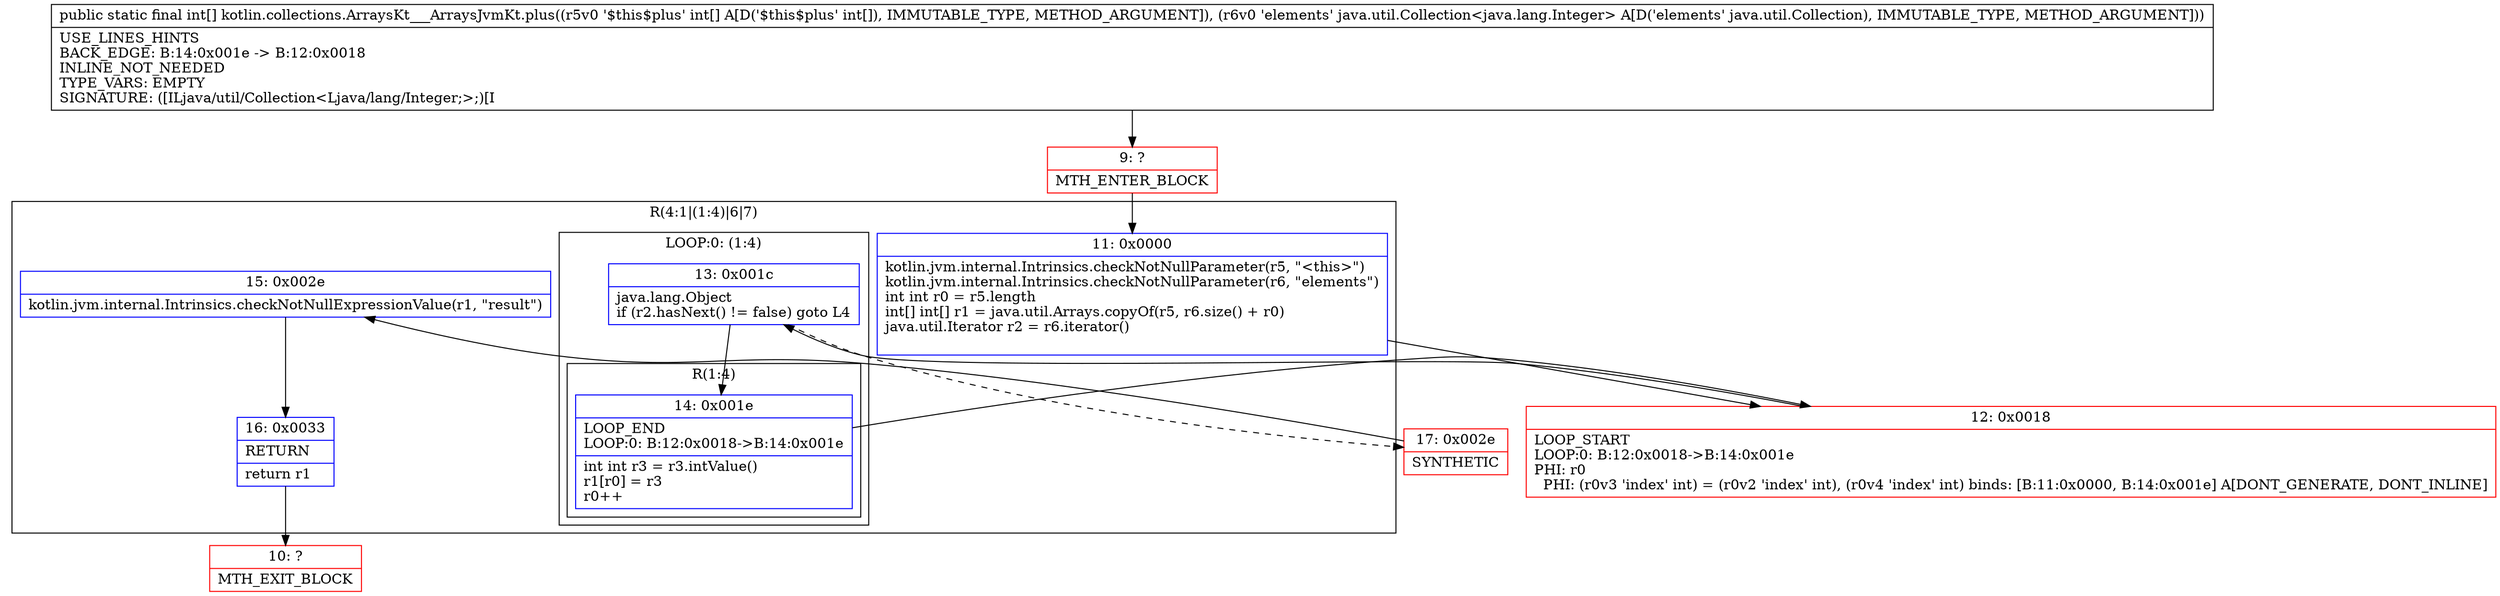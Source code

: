 digraph "CFG forkotlin.collections.ArraysKt___ArraysJvmKt.plus([ILjava\/util\/Collection;)[I" {
subgraph cluster_Region_1326538394 {
label = "R(4:1|(1:4)|6|7)";
node [shape=record,color=blue];
Node_11 [shape=record,label="{11\:\ 0x0000|kotlin.jvm.internal.Intrinsics.checkNotNullParameter(r5, \"\<this\>\")\lkotlin.jvm.internal.Intrinsics.checkNotNullParameter(r6, \"elements\")\lint int r0 = r5.length\lint[] int[] r1 = java.util.Arrays.copyOf(r5, r6.size() + r0)\ljava.util.Iterator r2 = r6.iterator()\l\l}"];
subgraph cluster_LoopRegion_2050242358 {
label = "LOOP:0: (1:4)";
node [shape=record,color=blue];
Node_13 [shape=record,label="{13\:\ 0x001c|java.lang.Object \lif (r2.hasNext() != false) goto L4\l}"];
subgraph cluster_Region_1769407865 {
label = "R(1:4)";
node [shape=record,color=blue];
Node_14 [shape=record,label="{14\:\ 0x001e|LOOP_END\lLOOP:0: B:12:0x0018\-\>B:14:0x001e\l|int int r3 = r3.intValue()\lr1[r0] = r3\lr0++\l}"];
}
}
Node_15 [shape=record,label="{15\:\ 0x002e|kotlin.jvm.internal.Intrinsics.checkNotNullExpressionValue(r1, \"result\")\l}"];
Node_16 [shape=record,label="{16\:\ 0x0033|RETURN\l|return r1\l}"];
}
Node_9 [shape=record,color=red,label="{9\:\ ?|MTH_ENTER_BLOCK\l}"];
Node_12 [shape=record,color=red,label="{12\:\ 0x0018|LOOP_START\lLOOP:0: B:12:0x0018\-\>B:14:0x001e\lPHI: r0 \l  PHI: (r0v3 'index' int) = (r0v2 'index' int), (r0v4 'index' int) binds: [B:11:0x0000, B:14:0x001e] A[DONT_GENERATE, DONT_INLINE]\l}"];
Node_17 [shape=record,color=red,label="{17\:\ 0x002e|SYNTHETIC\l}"];
Node_10 [shape=record,color=red,label="{10\:\ ?|MTH_EXIT_BLOCK\l}"];
MethodNode[shape=record,label="{public static final int[] kotlin.collections.ArraysKt___ArraysJvmKt.plus((r5v0 '$this$plus' int[] A[D('$this$plus' int[]), IMMUTABLE_TYPE, METHOD_ARGUMENT]), (r6v0 'elements' java.util.Collection\<java.lang.Integer\> A[D('elements' java.util.Collection), IMMUTABLE_TYPE, METHOD_ARGUMENT]))  | USE_LINES_HINTS\lBACK_EDGE: B:14:0x001e \-\> B:12:0x0018\lINLINE_NOT_NEEDED\lTYPE_VARS: EMPTY\lSIGNATURE: ([ILjava\/util\/Collection\<Ljava\/lang\/Integer;\>;)[I\l}"];
MethodNode -> Node_9;Node_11 -> Node_12;
Node_13 -> Node_14;
Node_13 -> Node_17[style=dashed];
Node_14 -> Node_12;
Node_15 -> Node_16;
Node_16 -> Node_10;
Node_9 -> Node_11;
Node_12 -> Node_13;
Node_17 -> Node_15;
}

